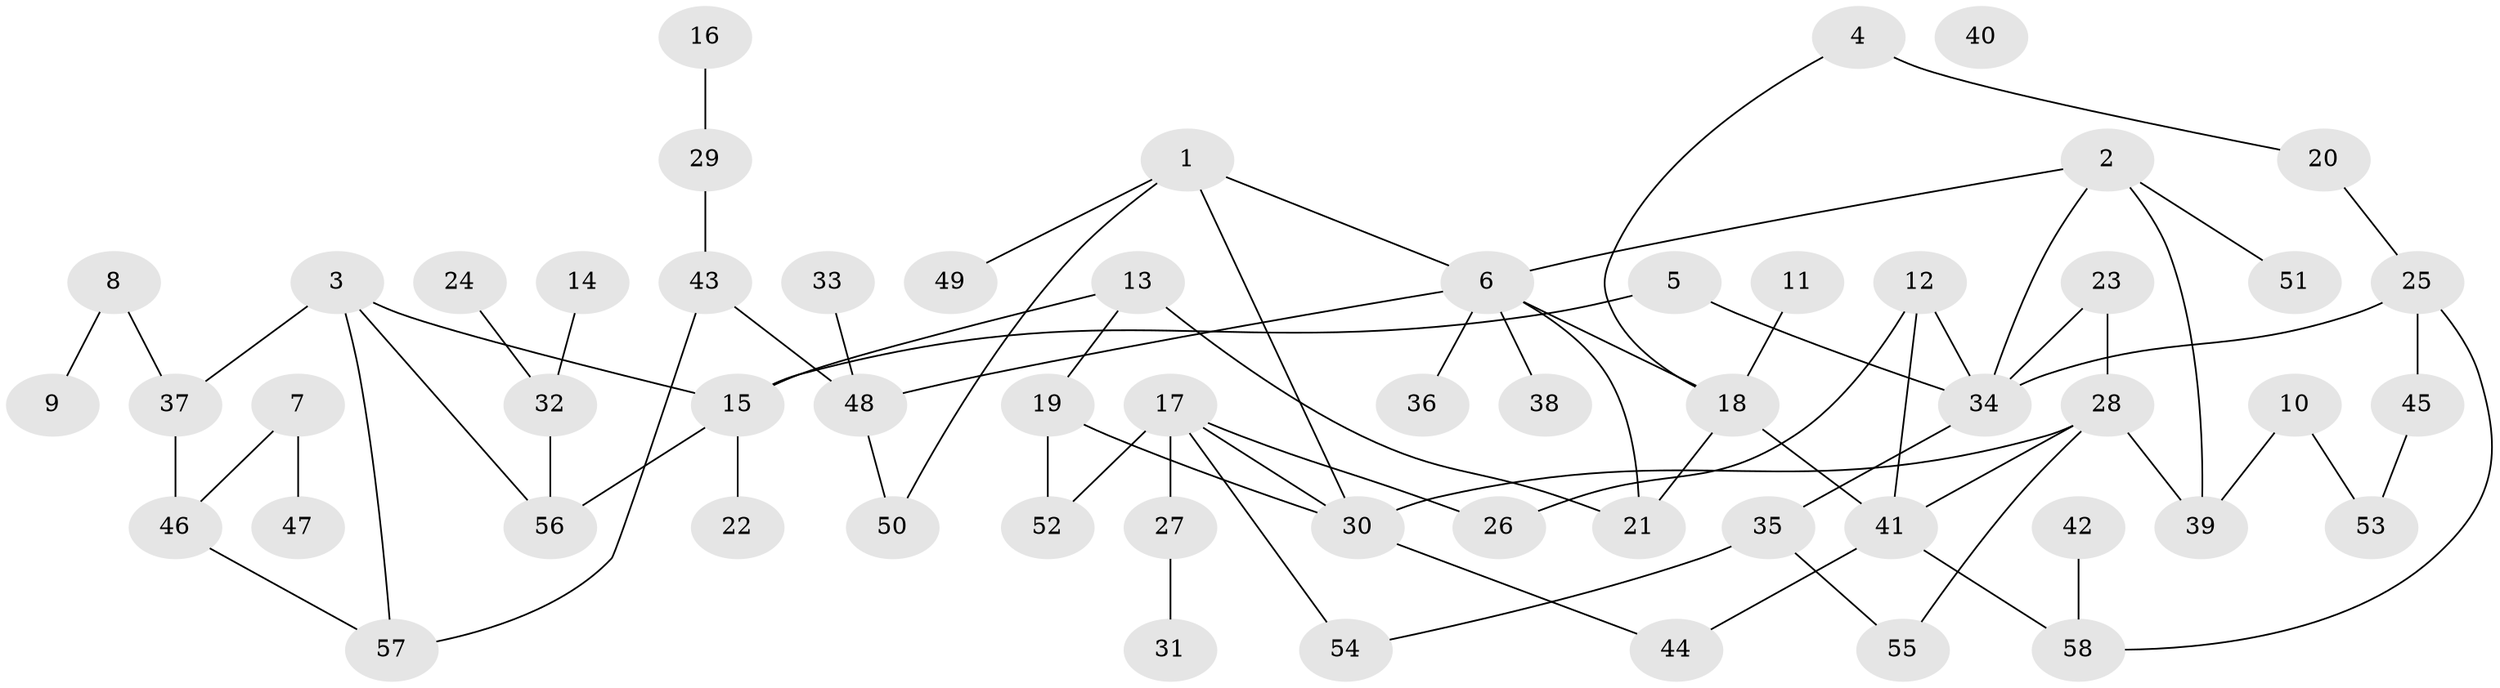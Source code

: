 // coarse degree distribution, {4: 0.2, 2: 0.125, 6: 0.05, 9: 0.025, 3: 0.175, 1: 0.325, 5: 0.075, 0: 0.025}
// Generated by graph-tools (version 1.1) at 2025/23/03/03/25 07:23:26]
// undirected, 58 vertices, 75 edges
graph export_dot {
graph [start="1"]
  node [color=gray90,style=filled];
  1;
  2;
  3;
  4;
  5;
  6;
  7;
  8;
  9;
  10;
  11;
  12;
  13;
  14;
  15;
  16;
  17;
  18;
  19;
  20;
  21;
  22;
  23;
  24;
  25;
  26;
  27;
  28;
  29;
  30;
  31;
  32;
  33;
  34;
  35;
  36;
  37;
  38;
  39;
  40;
  41;
  42;
  43;
  44;
  45;
  46;
  47;
  48;
  49;
  50;
  51;
  52;
  53;
  54;
  55;
  56;
  57;
  58;
  1 -- 6;
  1 -- 30;
  1 -- 49;
  1 -- 50;
  2 -- 6;
  2 -- 34;
  2 -- 39;
  2 -- 51;
  3 -- 15;
  3 -- 37;
  3 -- 56;
  3 -- 57;
  4 -- 18;
  4 -- 20;
  5 -- 15;
  5 -- 34;
  6 -- 18;
  6 -- 21;
  6 -- 36;
  6 -- 38;
  6 -- 48;
  7 -- 46;
  7 -- 47;
  8 -- 9;
  8 -- 37;
  10 -- 39;
  10 -- 53;
  11 -- 18;
  12 -- 26;
  12 -- 34;
  12 -- 41;
  13 -- 15;
  13 -- 19;
  13 -- 21;
  14 -- 32;
  15 -- 22;
  15 -- 56;
  16 -- 29;
  17 -- 26;
  17 -- 27;
  17 -- 30;
  17 -- 52;
  17 -- 54;
  18 -- 21;
  18 -- 41;
  19 -- 30;
  19 -- 52;
  20 -- 25;
  23 -- 28;
  23 -- 34;
  24 -- 32;
  25 -- 34;
  25 -- 45;
  25 -- 58;
  27 -- 31;
  28 -- 30;
  28 -- 39;
  28 -- 41;
  28 -- 55;
  29 -- 43;
  30 -- 44;
  32 -- 56;
  33 -- 48;
  34 -- 35;
  35 -- 54;
  35 -- 55;
  37 -- 46;
  41 -- 44;
  41 -- 58;
  42 -- 58;
  43 -- 48;
  43 -- 57;
  45 -- 53;
  46 -- 57;
  48 -- 50;
}
